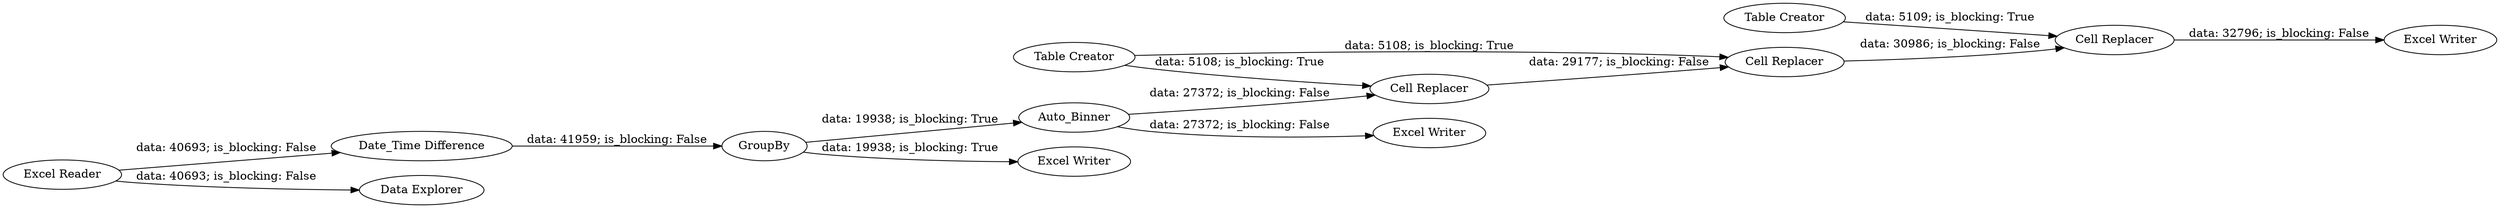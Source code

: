 digraph {
	"-6414276206541250537_11" [label="Table Creator"]
	"-6414276206541250537_1" [label="Excel Reader"]
	"-6414276206541250537_4" [label=GroupBy]
	"-6414276206541250537_3" [label="Date_Time Difference"]
	"-6414276206541250537_7" [label=Auto_Binner]
	"-6414276206541250537_5" [label="Excel Writer"]
	"-6414276206541250537_13" [label="Excel Writer"]
	"-6414276206541250537_12" [label="Cell Replacer"]
	"-6414276206541250537_6" [label="Table Creator"]
	"-6414276206541250537_2" [label="Data Explorer"]
	"-6414276206541250537_9" [label="Cell Replacer"]
	"-6414276206541250537_8" [label="Excel Writer"]
	"-6414276206541250537_10" [label="Cell Replacer"]
	"-6414276206541250537_6" -> "-6414276206541250537_10" [label="data: 5108; is_blocking: True"]
	"-6414276206541250537_7" -> "-6414276206541250537_9" [label="data: 27372; is_blocking: False"]
	"-6414276206541250537_9" -> "-6414276206541250537_10" [label="data: 29177; is_blocking: False"]
	"-6414276206541250537_6" -> "-6414276206541250537_9" [label="data: 5108; is_blocking: True"]
	"-6414276206541250537_4" -> "-6414276206541250537_5" [label="data: 19938; is_blocking: True"]
	"-6414276206541250537_11" -> "-6414276206541250537_12" [label="data: 5109; is_blocking: True"]
	"-6414276206541250537_4" -> "-6414276206541250537_7" [label="data: 19938; is_blocking: True"]
	"-6414276206541250537_10" -> "-6414276206541250537_12" [label="data: 30986; is_blocking: False"]
	"-6414276206541250537_3" -> "-6414276206541250537_4" [label="data: 41959; is_blocking: False"]
	"-6414276206541250537_1" -> "-6414276206541250537_3" [label="data: 40693; is_blocking: False"]
	"-6414276206541250537_12" -> "-6414276206541250537_13" [label="data: 32796; is_blocking: False"]
	"-6414276206541250537_7" -> "-6414276206541250537_8" [label="data: 27372; is_blocking: False"]
	"-6414276206541250537_1" -> "-6414276206541250537_2" [label="data: 40693; is_blocking: False"]
	rankdir=LR
}
